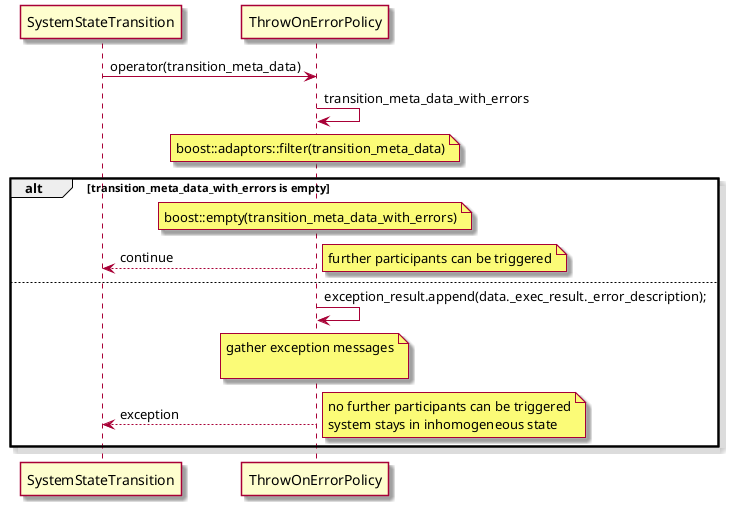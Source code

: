 @startuml 
skin rose
participant SystemStateTransition
participant ThrowOnErrorPolicy

SystemStateTransition ->  ThrowOnErrorPolicy : operator(transition_meta_data)
ThrowOnErrorPolicy->ThrowOnErrorPolicy : transition_meta_data_with_errors
note over ThrowOnErrorPolicy
boost::adaptors::filter(transition_meta_data)
endnote

alt transition_meta_data_with_errors is empty
        note over ThrowOnErrorPolicy
        boost::empty(transition_meta_data_with_errors)
        endnote
        SystemStateTransition <--  ThrowOnErrorPolicy : continue
        note right: further participants can be triggered
    else
        
        ThrowOnErrorPolicy->ThrowOnErrorPolicy :exception_result.append(data._exec_result._error_description);
        note over ThrowOnErrorPolicy
        gather exception messages

        endnote
 
        SystemStateTransition <--  ThrowOnErrorPolicy : exception
        note right
        no further participants can be triggered
        system stays in inhomogeneous state
        endnote
    end

@enduml